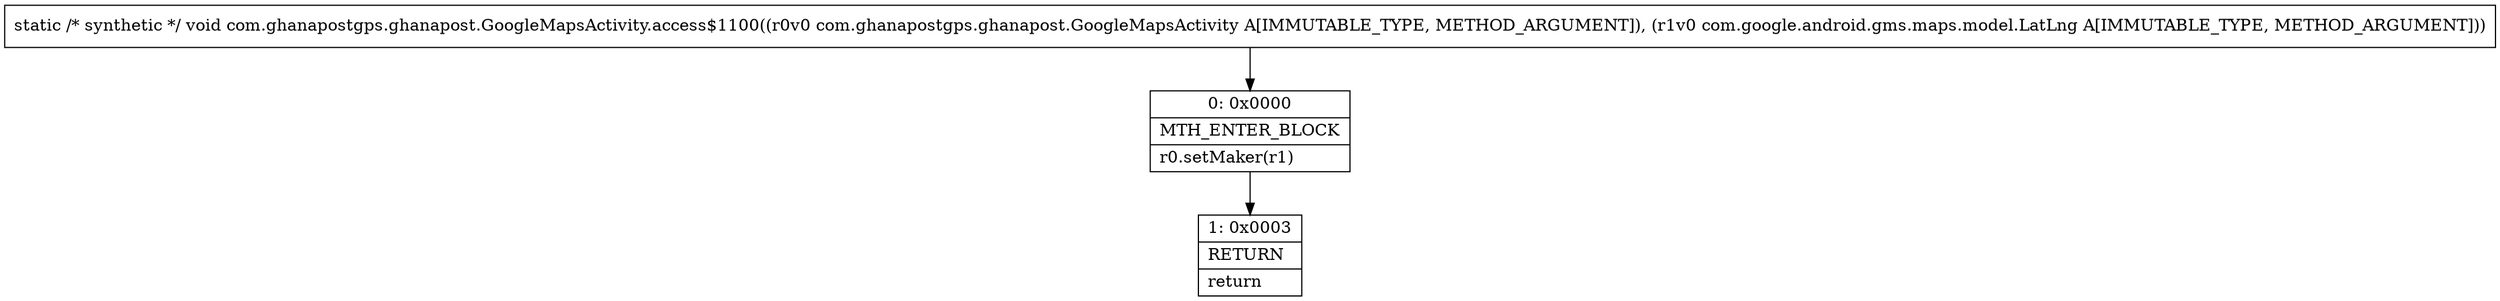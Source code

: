 digraph "CFG forcom.ghanapostgps.ghanapost.GoogleMapsActivity.access$1100(Lcom\/ghanapostgps\/ghanapost\/GoogleMapsActivity;Lcom\/google\/android\/gms\/maps\/model\/LatLng;)V" {
Node_0 [shape=record,label="{0\:\ 0x0000|MTH_ENTER_BLOCK\l|r0.setMaker(r1)\l}"];
Node_1 [shape=record,label="{1\:\ 0x0003|RETURN\l|return\l}"];
MethodNode[shape=record,label="{static \/* synthetic *\/ void com.ghanapostgps.ghanapost.GoogleMapsActivity.access$1100((r0v0 com.ghanapostgps.ghanapost.GoogleMapsActivity A[IMMUTABLE_TYPE, METHOD_ARGUMENT]), (r1v0 com.google.android.gms.maps.model.LatLng A[IMMUTABLE_TYPE, METHOD_ARGUMENT])) }"];
MethodNode -> Node_0;
Node_0 -> Node_1;
}

